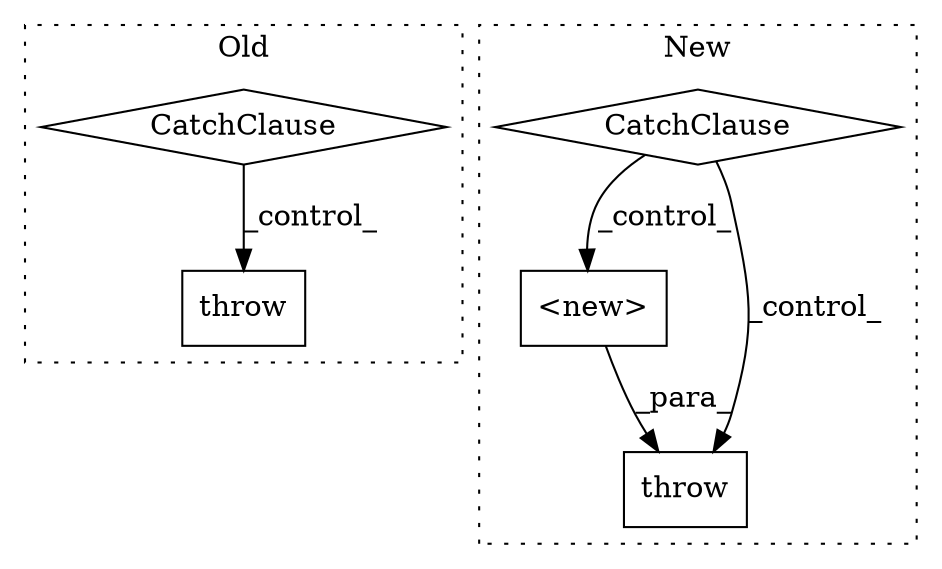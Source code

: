 digraph G {
subgraph cluster0 {
1 [label="CatchClause" a="12" s="11931,11953" l="11,2" shape="diamond"];
5 [label="throw" a="53" s="11963" l="6" shape="box"];
label = "Old";
style="dotted";
}
subgraph cluster1 {
2 [label="<new>" a="14" s="11886" l="17" shape="box"];
3 [label="throw" a="53" s="11880" l="6" shape="box"];
4 [label="CatchClause" a="12" s="11708,11732" l="11,2" shape="diamond"];
label = "New";
style="dotted";
}
1 -> 5 [label="_control_"];
2 -> 3 [label="_para_"];
4 -> 2 [label="_control_"];
4 -> 3 [label="_control_"];
}